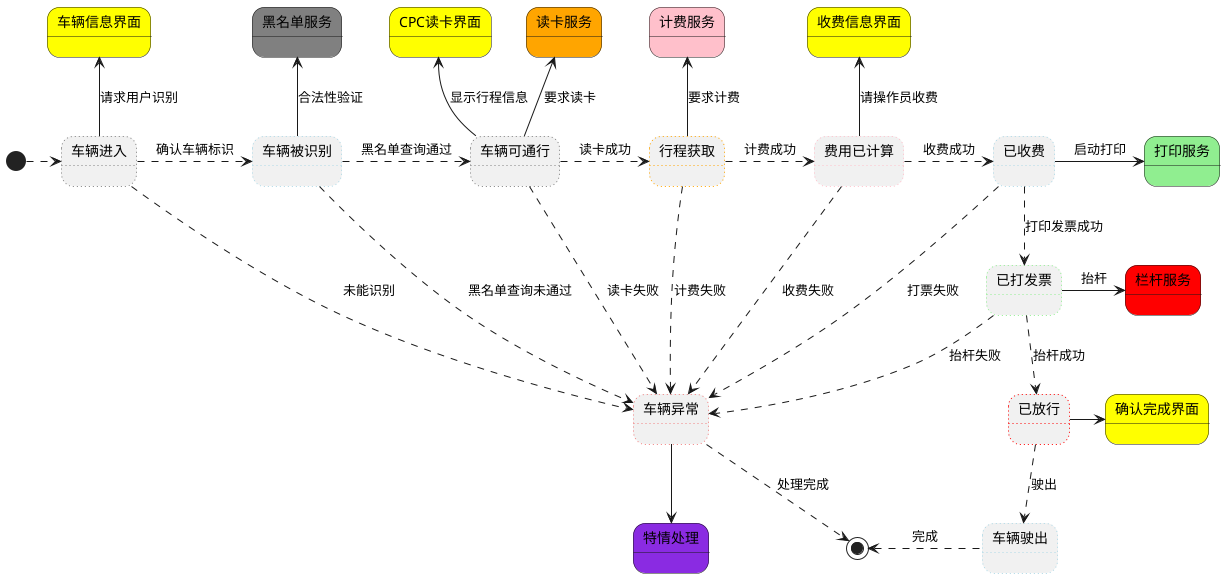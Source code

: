@startuml mtc-model

state 黑名单服务 #grey
state 计费服务 #pink 
state 车辆信息界面 #Yellow 
state 收费信息界面 #Yellow 
state CPC读卡界面 #Yellow 
state 确认完成界面 #Yellow 

state 栏杆服务 #red
state 打印服务 #lightgreen
state 读卡服务 #orange
state 特情处理 #BlueViolet

state 车辆进入 ##[dotted]Grey
state 行程获取 ##[dotted]Orange
state 车辆可通行 ##[dotted]Grey
state 车辆被识别 ##[dotted]LightBlue
state 费用已计算 ##[dotted]Pink
state 已收费 ##[dotted]LightBlue
state 已打发票 ##[dotted]lightGreen
state 已放行 ##[dotted]red
state 车辆驶出 ##[dotted]LightBlue
state 车辆异常 ##[dotted]LightCoral



[*] -right[dashed]-> 车辆进入

车辆进入 -right[dashed]-> 车辆被识别 : 确认车辆标识
车辆进入 -up-> 车辆信息界面: 请求用户识别

车辆被识别 -right[dashed]-> 车辆可通行 : 黑名单查询通过
车辆被识别 -up->黑名单服务: 合法性验证

车辆被识别 -down[dashed]-> 车辆异常 : 黑名单查询未通过

车辆可通行 -[dashed]right-> 行程获取 : 读卡成功
车辆可通行 -up-> 读卡服务 : 要求读卡
车辆可通行 -up-> CPC读卡界面 : 显示行程信息

行程获取 -right[dashed]->  费用已计算 : 计费成功
行程获取 -up->  计费服务 : 要求计费

费用已计算 -right[dashed]->  已收费 : 收费成功
费用已计算 -up-> 收费信息界面 : 请操作员收费

已收费 -[dashed]->  已打发票 : 打印发票成功
已收费 -right->  打印服务 : 启动打印

已打发票 -down[dashed]->  已放行 : 抬杆成功
已打发票 -right->  栏杆服务 : 抬杆

已放行 -down[dashed]-> 车辆驶出 : 驶出
已放行 -right-> 确认完成界面 

车辆进入 -down[dashed]-> 车辆异常 : 未能识别
车辆可通行 -down[dashed]-> 车辆异常 : 读卡失败
行程获取 -down[dashed]-> 车辆异常 : 计费失败
费用已计算 -down[dashed]-> 车辆异常 : 收费失败
已收费 -down[dashed]-> 车辆异常 : 打票失败
已打发票 -down[dashed]-> 车辆异常 : 抬杆失败

车辆异常 -[dashed]-> [*] : 处理完成
车辆异常 -down-> 特情处理

车辆驶出 -left[dashed]-> [*] : 完成





@enduml